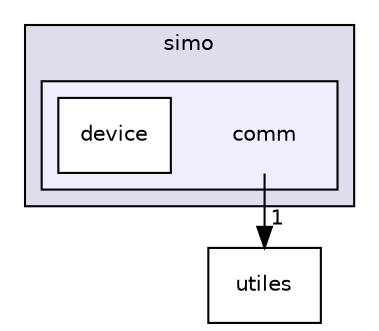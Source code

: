 digraph "core/include/simo/comm" {
  compound=true
  node [ fontsize="10", fontname="Helvetica"];
  edge [ labelfontsize="10", labelfontname="Helvetica"];
  subgraph clusterdir_eb293059644a82a490cf75e36ed4597e {
    graph [ bgcolor="#ddddee", pencolor="black", label="simo" fontname="Helvetica", fontsize="10", URL="dir_eb293059644a82a490cf75e36ed4597e.html"]
  subgraph clusterdir_7be650b33193ecdab0ba581ffef38697 {
    graph [ bgcolor="#eeeeff", pencolor="black", label="" URL="dir_7be650b33193ecdab0ba581ffef38697.html"];
    dir_7be650b33193ecdab0ba581ffef38697 [shape=plaintext label="comm"];
    dir_f174e91673c4a130c0e8bd336bd701db [shape=box label="device" color="black" fillcolor="white" style="filled" URL="dir_f174e91673c4a130c0e8bd336bd701db.html"];
  }
  }
  dir_2688bbf1abeb1f2f726826b473f24f65 [shape=box label="utiles" URL="dir_2688bbf1abeb1f2f726826b473f24f65.html"];
  dir_7be650b33193ecdab0ba581ffef38697->dir_2688bbf1abeb1f2f726826b473f24f65 [headlabel="1", labeldistance=1.5 headhref="dir_000003_000010.html"];
}
